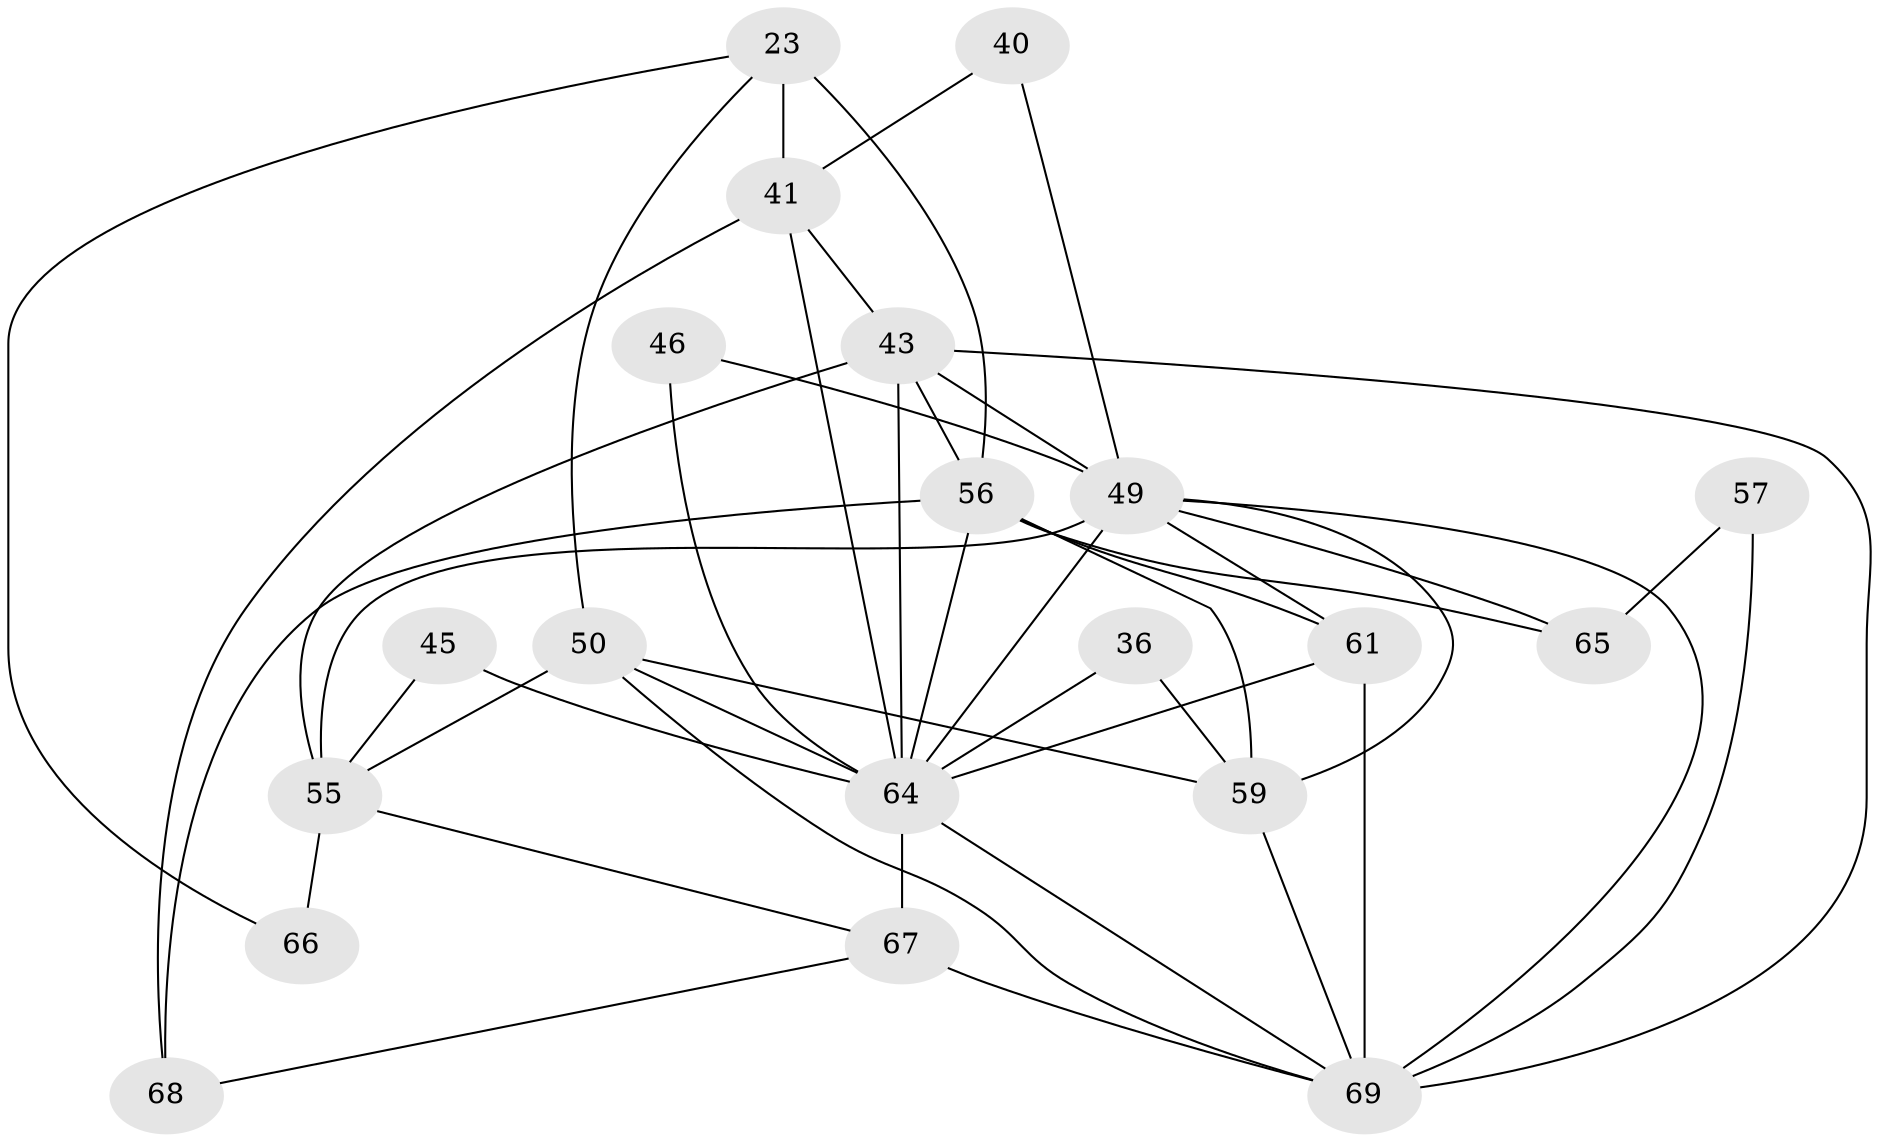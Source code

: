 // original degree distribution, {4: 0.2463768115942029, 2: 0.17391304347826086, 5: 0.17391304347826086, 6: 0.11594202898550725, 3: 0.2318840579710145, 7: 0.057971014492753624}
// Generated by graph-tools (version 1.1) at 2025/53/03/04/25 21:53:20]
// undirected, 20 vertices, 46 edges
graph export_dot {
graph [start="1"]
  node [color=gray90,style=filled];
  23 [super="+1"];
  36;
  40;
  41 [super="+25"];
  43 [super="+33+30"];
  45;
  46;
  49 [super="+15+19"];
  50 [super="+48"];
  55 [super="+14+31"];
  56 [super="+11+28"];
  57 [super="+24"];
  59 [super="+58+9"];
  61 [super="+39"];
  64 [super="+10+53+32+60+54"];
  65 [super="+29"];
  66;
  67 [super="+13+6"];
  68;
  69 [super="+8+63+51"];
  23 -- 41 [weight=2];
  23 -- 66;
  23 -- 56 [weight=2];
  23 -- 50;
  36 -- 59;
  36 -- 64 [weight=2];
  40 -- 41;
  40 -- 49;
  41 -- 68;
  41 -- 43;
  41 -- 64 [weight=3];
  43 -- 55 [weight=2];
  43 -- 56 [weight=3];
  43 -- 69 [weight=4];
  43 -- 64 [weight=2];
  43 -- 49;
  45 -- 55;
  45 -- 64 [weight=2];
  46 -- 64 [weight=2];
  46 -- 49;
  49 -- 65;
  49 -- 69;
  49 -- 64 [weight=2];
  49 -- 55 [weight=2];
  49 -- 59;
  49 -- 61 [weight=3];
  50 -- 55;
  50 -- 59 [weight=2];
  50 -- 69;
  50 -- 64 [weight=3];
  55 -- 66;
  55 -- 67 [weight=2];
  56 -- 65 [weight=2];
  56 -- 61 [weight=2];
  56 -- 64 [weight=6];
  56 -- 68;
  56 -- 59;
  57 -- 65;
  57 -- 69 [weight=3];
  59 -- 69 [weight=3];
  61 -- 69;
  61 -- 64;
  64 -- 67 [weight=7];
  64 -- 69 [weight=2];
  67 -- 68;
  67 -- 69 [weight=2];
}
